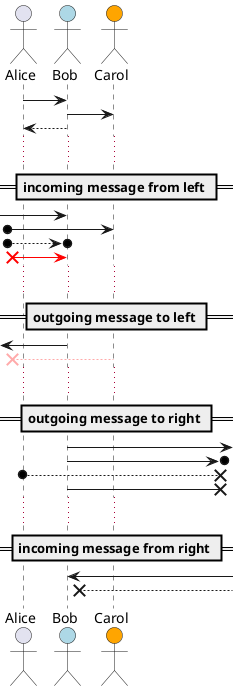 @startuml

actor Alice
actor Bob #lightblue
actor Carol #orange

Alice -> Bob
Bob -> Carol
Alice <-- Bob
...
== incoming message from left ==
[-> Bob
[o-> Carol
[o-->o Bob
[x-[#red]> Bob
...
== outgoing message to left ==
[<- Bob
[x<[#FFAAAA]-- Carol
...
== outgoing message to right ==
Bob ->]
Bob ->o]
Alice o-->x]
Bob ->x]
...
== incoming message from right ==
Bob <-]
Bob x<--]

@enduml